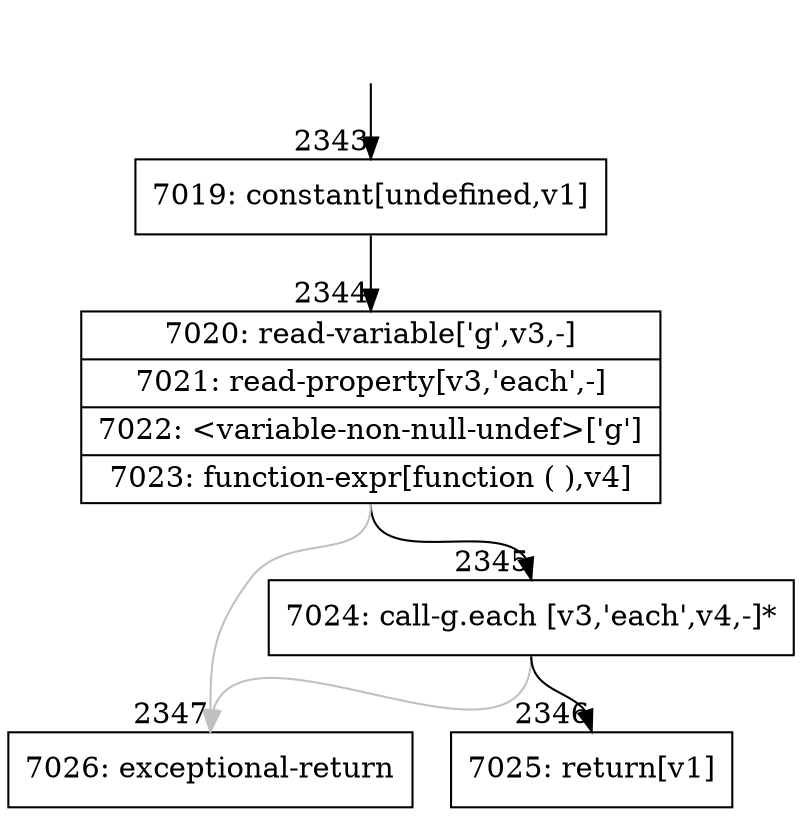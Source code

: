 digraph {
rankdir="TD"
BB_entry221[shape=none,label=""];
BB_entry221 -> BB2343 [tailport=s, headport=n, headlabel="    2343"]
BB2343 [shape=record label="{7019: constant[undefined,v1]}" ] 
BB2343 -> BB2344 [tailport=s, headport=n, headlabel="      2344"]
BB2344 [shape=record label="{7020: read-variable['g',v3,-]|7021: read-property[v3,'each',-]|7022: \<variable-non-null-undef\>['g']|7023: function-expr[function ( ),v4]}" ] 
BB2344 -> BB2345 [tailport=s, headport=n, headlabel="      2345"]
BB2344 -> BB2347 [tailport=s, headport=n, color=gray, headlabel="      2347"]
BB2345 [shape=record label="{7024: call-g.each [v3,'each',v4,-]*}" ] 
BB2345 -> BB2346 [tailport=s, headport=n, headlabel="      2346"]
BB2345 -> BB2347 [tailport=s, headport=n, color=gray]
BB2346 [shape=record label="{7025: return[v1]}" ] 
BB2347 [shape=record label="{7026: exceptional-return}" ] 
//#$~ 1350
}
